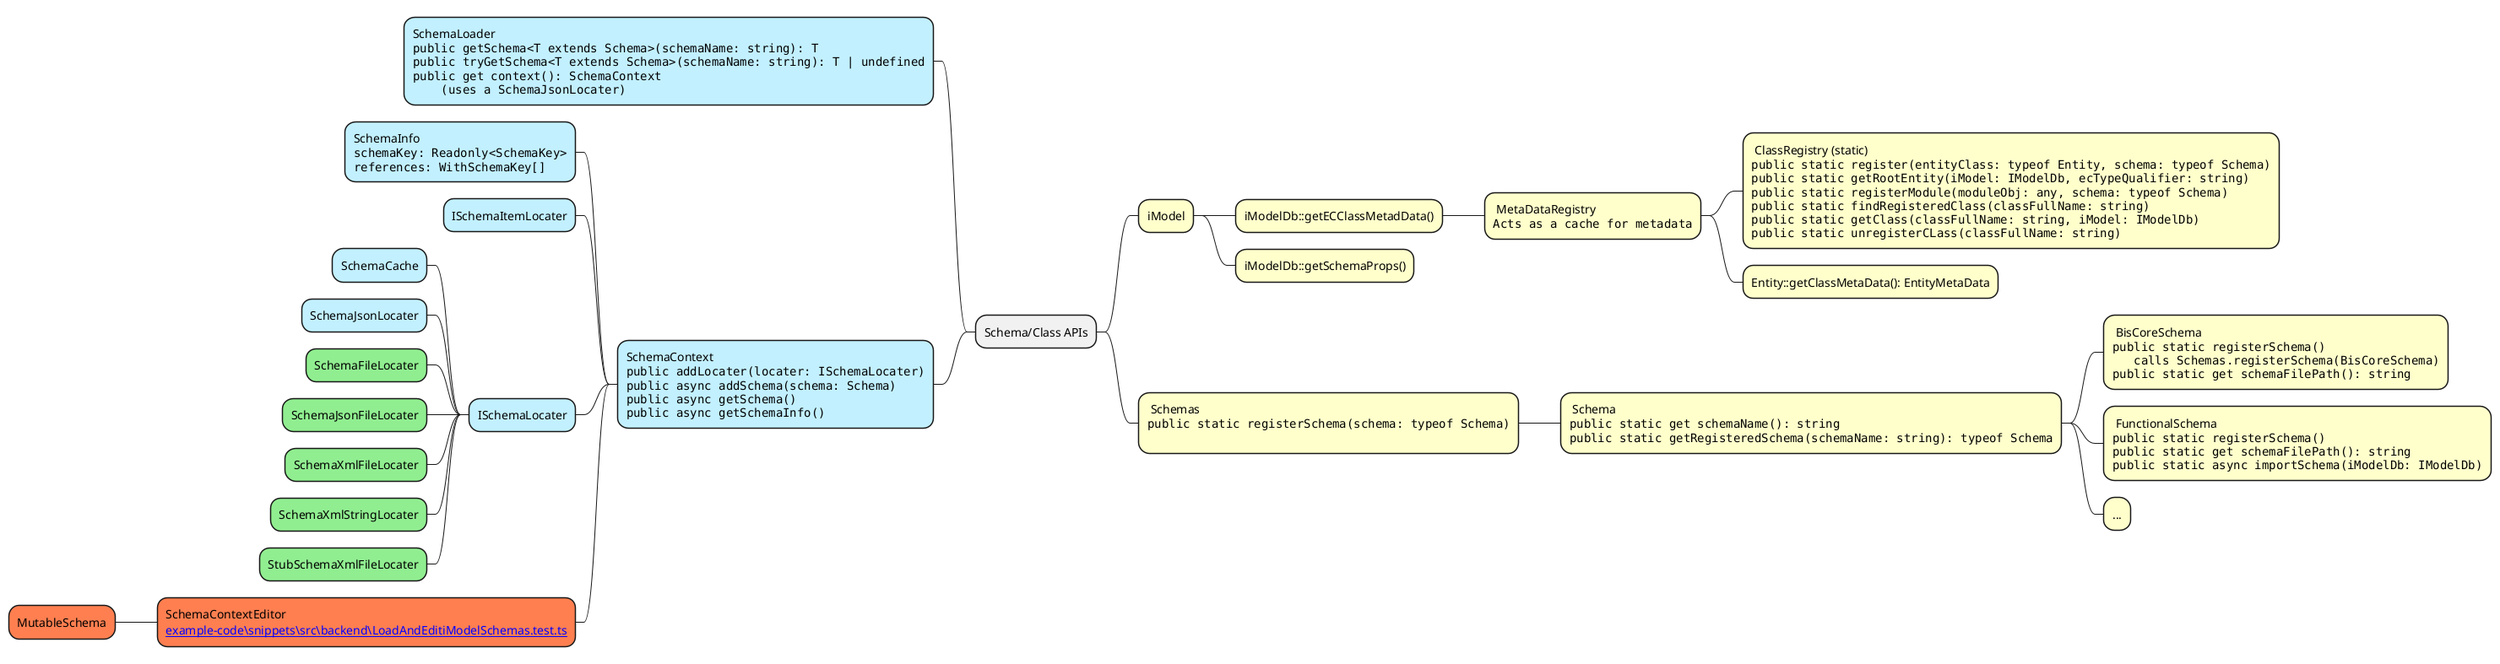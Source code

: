 @startmindmap
* Schema/Class APIs
**[#Business] iModel
***[#Business]  iModelDb::getECClassMetadData()
****[#Business]: MetaDataRegistry
<code>
Acts as a cache for metadata
</code>;
*****[#Business]: ClassRegistry (static)
<code>
public static register(entityClass: typeof Entity, schema: typeof Schema)
public static getRootEntity(iModel: IModelDb, ecTypeQualifier: string)
public static registerModule(moduleObj: any, schema: typeof Schema)
public static findRegisteredClass(classFullName: string)
public static getClass(classFullName: string, iModel: IModelDb)
public static unregisterCLass(classFullName: string)
</code>;
*****[#Business] Entity::getClassMetaData(): EntityMetaData
***[#Business] iModelDb::getSchemaProps()
**[#Business]: Schemas
<code>
public static registerSchema(schema: typeof Schema)

</code>;
***[#Business]: Schema
<code>
public static get schemaName(): string
public static getRegisteredSchema(schemaName: string): typeof Schema
</code>;
****[#Business]: BisCoreSchema
<code>
public static registerSchema()
   calls Schemas.registerSchema(BisCoreSchema)
public static get schemaFilePath(): string
</code>;
****[#Business]: FunctionalSchema
<code>
public static registerSchema()
public static get schemaFilePath(): string
public static async importSchema(iModelDb: IModelDb)
</code>;
****[#Business] ...

left side
**[#Application]:SchemaLoader
<code>
public getSchema<T extends Schema>(schemaName: string): T
public tryGetSchema<T extends Schema>(schemaName: string): T | undefined
public get context(): SchemaContext
    (uses a SchemaJsonLocater)
</code>;
**[#Application]:SchemaContext
<code>
public addLocater(locater: ISchemaLocater)
public async addSchema(schema: Schema)
public async getSchema()
public async getSchemaInfo()
</code>;
***[#Application]:SchemaInfo
<code>
schemaKey: Readonly<SchemaKey>
references: WithSchemaKey[]
</code>;
***[#Application] ISchemaItemLocater
***[#Application] ISchemaLocater
****[#Application] SchemaCache
****[#Application] SchemaJsonLocater
****[#LightGreen] SchemaFileLocater
****[#LightGreen] SchemaJsonFileLocater
****[#LightGreen] SchemaXmlFileLocater
****[#LightGreen] SchemaXmlStringLocater
****[#LightGreen] StubSchemaXmlFileLocater
***[#Coral]:SchemaContextEditor
[[example-code\snippets\src\backend\LoadAndEditiModelSchemas.test.ts]];
****[#Coral] MutableSchema
@endmindmap

For Usecases:

@startuml
User -> (Start)
User --> (Use the application) : A small label
:Main Admin: ---> (Use the application) : This is\nyet another\nlabel
@enduml

